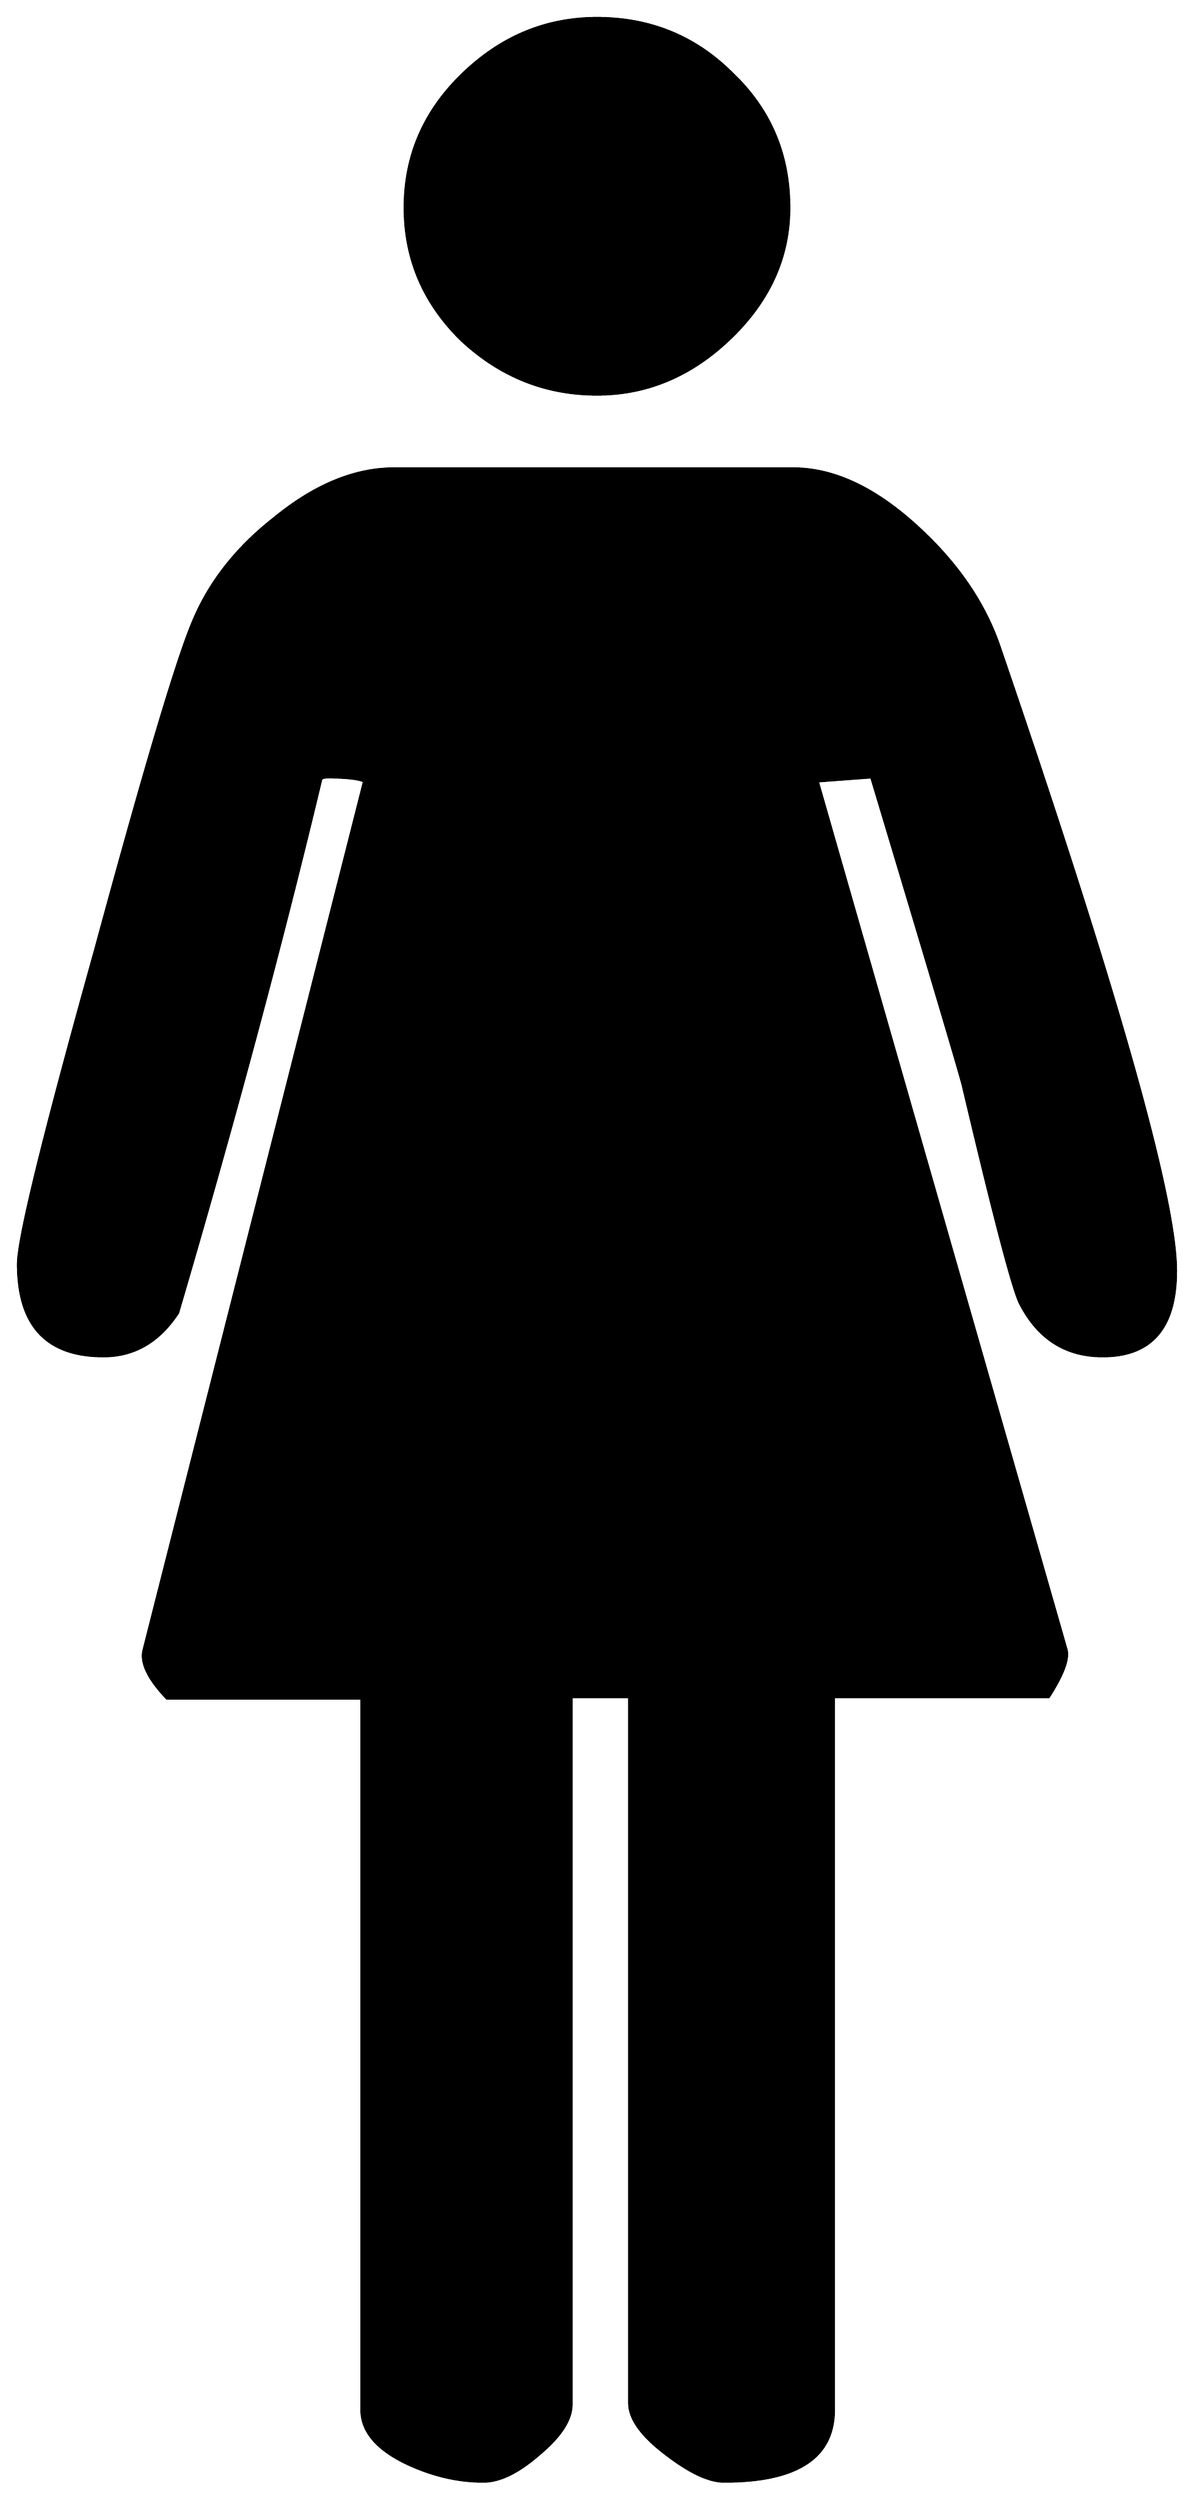 


\begin{tikzpicture}[y=0.80pt, x=0.80pt, yscale=-1.0, xscale=1.0, inner sep=0pt, outer sep=0pt]
\begin{scope}[shift={(100.0,1702.0)},nonzero rule]
  \path[draw=.,fill=.,line width=1.600pt] (682.0,-1349.0) ..
    controls (682.0,-1312.333) and (667.333,-1280.0) ..
    (638.0,-1252.0) .. controls (609.333,-1224.667) and
    (576.667,-1211.0) .. (540.0,-1211.0) .. controls
    (502.0,-1211.0) and (468.667,-1224.333) .. (440.0,-1251.0) ..
    controls (412.0,-1278.333) and (398.0,-1311.0) ..
    (398.0,-1349.0) .. controls (398.0,-1387.0) and
    (412.0,-1419.667) .. (440.0,-1447.0) .. controls
    (468.667,-1475.0) and (502.0,-1489.0) .. (540.0,-1489.0) ..
    controls (579.333,-1489.0) and (612.667,-1475.333) ..
    (640.0,-1448.0) .. controls (668.0,-1421.333) and
    (682.0,-1388.333) .. (682.0,-1349.0) -- cycle(968.0,-563.0) ..
    controls (968.0,-521.0) and (950.0,-500.0) .. (914.0,-500.0)
    .. controls (886.667,-500.0) and (866.333,-513.0) ..
    (853.0,-539.0) .. controls (847.667,-549.667) and (833.667,-603.0)
    .. (811.0,-699.0) .. controls (810.333,-703.0) and
    (787.667,-779.333) .. (743.0,-928.0) -- (703.0,-925.0) --
    (887.0,-283.0) .. controls (889.0,-276.333) and (884.667,-264.667)
    .. (874.0,-248.0) -- (715.0,-248.0) -- (715.0,279.0) ..
    controls (715.0,314.333) and (688.0,332.0) .. (634.0,332.0) ..
    controls (622.667,332.0) and (608.0,325.0) .. (590.0,311.0) ..
    controls (572.667,297.667) and (564.0,285.333) .. (564.0,274.0) --
    (564.0,-248.0) -- (521.0,-248.0) -- (521.0,275.0) ..
    controls (521.0,286.333) and (513.0,298.667) .. (497.0,312.0) ..
    controls (481.667,325.333) and (468.0,332.0) .. (456.0,332.0) ..
    controls (437.333,332.0) and (418.667,327.667) .. (400.0,319.0) ..
    controls (377.333,308.333) and (366.0,295.0) .. (366.0,279.0) --
    (366.0,-247.0) -- (222.0,-247.0) .. controls (208.0,-261.667)
    and (202.333,-273.667) .. (205.0,-283.0) -- (368.0,-925.0) ..
    controls (363.333,-927.0) and (354.0,-928.0) .. (340.0,-928.0)
    .. controls (338.667,-928.0) and (337.333,-927.667) ..
    (336.0,-927.0) .. controls (306.667,-804.333) and (271.333,-672.667)
    .. (230.0,-532.0) .. controls (216.0,-510.667) and
    (197.667,-500.0) .. (175.0,-500.0) .. controls (133.0,-500.0)
    and (112.0,-522.667) .. (112.0,-568.0) .. controls
    (112.0,-586.667) and (131.0,-664.0) .. (169.0,-800.0) ..
    controls (205.0,-932.667) and (229.0,-1013.333) ..
    (241.0,-1042.0) .. controls (253.0,-1071.333) and
    (273.0,-1097.0) .. (301.0,-1119.0) .. controls
    (331.0,-1143.667) and (360.667,-1156.0) .. (390.0,-1156.0) --
    (685.0,-1156.0) .. controls (715.667,-1156.0) and
    (747.0,-1141.0) .. (779.0,-1111.0) .. controls
    (807.667,-1084.333) and (827.333,-1055.0) .. (838.0,-1023.0) ..
    controls (924.667,-769.667) and (968.0,-616.333) .. (968.0,-563.0)
    -- cycle;
\end{scope}

\end{tikzpicture}

